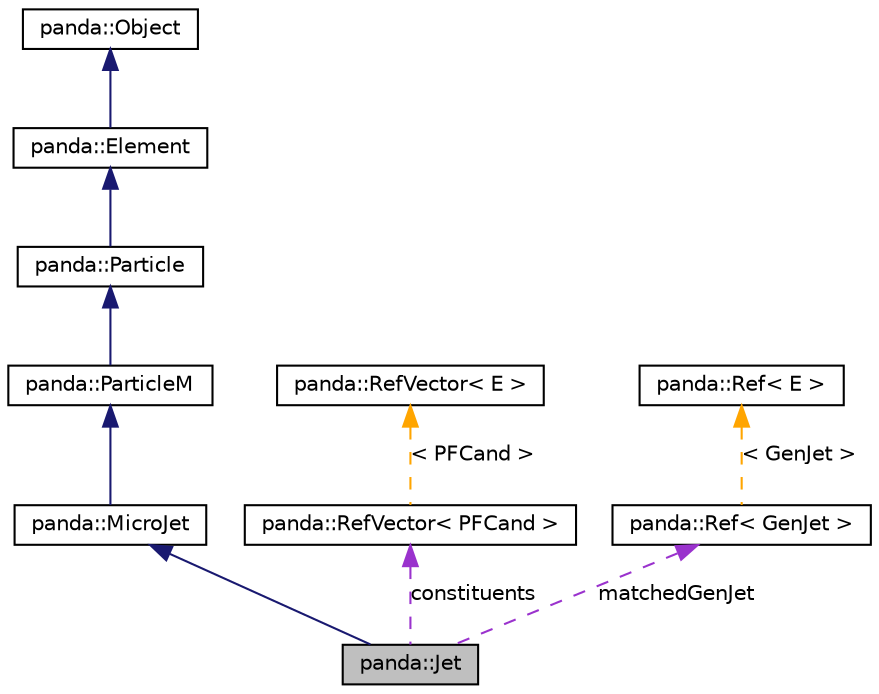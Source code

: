 digraph G
{
  edge [fontname="Helvetica",fontsize="10",labelfontname="Helvetica",labelfontsize="10"];
  node [fontname="Helvetica",fontsize="10",shape=record];
  Node1 [label="panda::Jet",height=0.2,width=0.4,color="black", fillcolor="grey75", style="filled" fontcolor="black"];
  Node2 -> Node1 [dir=back,color="midnightblue",fontsize="10",style="solid"];
  Node2 [label="panda::MicroJet",height=0.2,width=0.4,color="black", fillcolor="white", style="filled",URL="$classpanda_1_1MicroJet.html"];
  Node3 -> Node2 [dir=back,color="midnightblue",fontsize="10",style="solid"];
  Node3 [label="panda::ParticleM",height=0.2,width=0.4,color="black", fillcolor="white", style="filled",URL="$classpanda_1_1ParticleM.html"];
  Node4 -> Node3 [dir=back,color="midnightblue",fontsize="10",style="solid"];
  Node4 [label="panda::Particle",height=0.2,width=0.4,color="black", fillcolor="white", style="filled",URL="$classpanda_1_1Particle.html"];
  Node5 -> Node4 [dir=back,color="midnightblue",fontsize="10",style="solid"];
  Node5 [label="panda::Element",height=0.2,width=0.4,color="black", fillcolor="white", style="filled",URL="$classpanda_1_1Element.html",tooltip="Base class for elements of containers."];
  Node6 -> Node5 [dir=back,color="midnightblue",fontsize="10",style="solid"];
  Node6 [label="panda::Object",height=0.2,width=0.4,color="black", fillcolor="white", style="filled",URL="$classpanda_1_1Object.html",tooltip="Object base class."];
  Node7 -> Node1 [dir=back,color="darkorchid3",fontsize="10",style="dashed",label="constituents"];
  Node7 [label="panda::RefVector\< PFCand \>",height=0.2,width=0.4,color="black", fillcolor="white", style="filled",URL="$classpanda_1_1RefVector.html"];
  Node8 -> Node7 [dir=back,color="orange",fontsize="10",style="dashed",label="\< PFCand \>"];
  Node8 [label="panda::RefVector\< E \>",height=0.2,width=0.4,color="black", fillcolor="white", style="filled",URL="$classpanda_1_1RefVector.html",tooltip="A vector of references to elements in a container."];
  Node9 -> Node1 [dir=back,color="darkorchid3",fontsize="10",style="dashed",label="matchedGenJet"];
  Node9 [label="panda::Ref\< GenJet \>",height=0.2,width=0.4,color="black", fillcolor="white", style="filled",URL="$classpanda_1_1Ref.html"];
  Node10 -> Node9 [dir=back,color="orange",fontsize="10",style="dashed",label="\< GenJet \>"];
  Node10 [label="panda::Ref\< E \>",height=0.2,width=0.4,color="black", fillcolor="white", style="filled",URL="$classpanda_1_1Ref.html",tooltip="A reference to an element in a container."];
}
